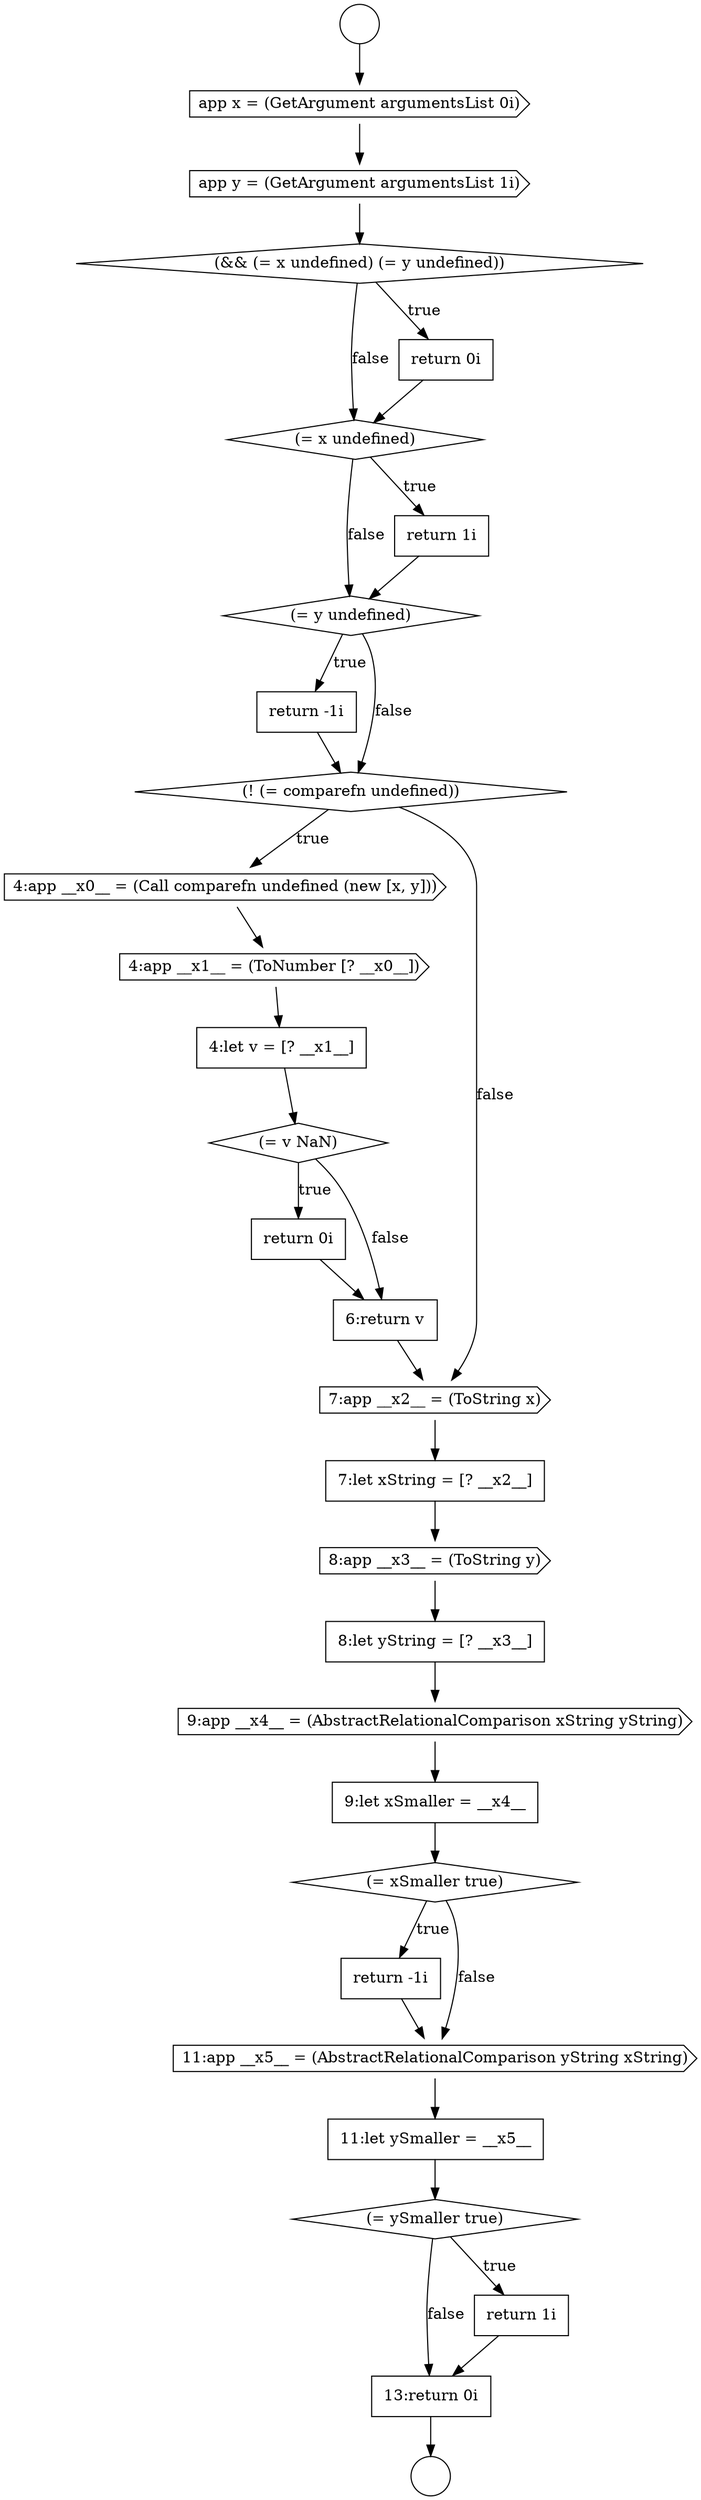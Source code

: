 digraph {
  node14305 [shape=none, margin=0, label=<<font color="black">
    <table border="0" cellborder="1" cellspacing="0" cellpadding="10">
      <tr><td align="left">4:let v = [? __x1__]</td></tr>
    </table>
  </font>> color="black" fillcolor="white" style=filled]
  node14296 [shape=diamond, label=<<font color="black">(&amp;&amp; (= x undefined) (= y undefined))</font>> color="black" fillcolor="white" style=filled]
  node14301 [shape=none, margin=0, label=<<font color="black">
    <table border="0" cellborder="1" cellspacing="0" cellpadding="10">
      <tr><td align="left">return -1i</td></tr>
    </table>
  </font>> color="black" fillcolor="white" style=filled]
  node14292 [shape=circle label=" " color="black" fillcolor="white" style=filled]
  node14316 [shape=none, margin=0, label=<<font color="black">
    <table border="0" cellborder="1" cellspacing="0" cellpadding="10">
      <tr><td align="left">return -1i</td></tr>
    </table>
  </font>> color="black" fillcolor="white" style=filled]
  node14317 [shape=cds, label=<<font color="black">11:app __x5__ = (AbstractRelationalComparison yString xString)</font>> color="black" fillcolor="white" style=filled]
  node14303 [shape=cds, label=<<font color="black">4:app __x0__ = (Call comparefn undefined (new [x, y]))</font>> color="black" fillcolor="white" style=filled]
  node14307 [shape=none, margin=0, label=<<font color="black">
    <table border="0" cellborder="1" cellspacing="0" cellpadding="10">
      <tr><td align="left">return 0i</td></tr>
    </table>
  </font>> color="black" fillcolor="white" style=filled]
  node14311 [shape=cds, label=<<font color="black">8:app __x3__ = (ToString y)</font>> color="black" fillcolor="white" style=filled]
  node14294 [shape=cds, label=<<font color="black">app x = (GetArgument argumentsList 0i)</font>> color="black" fillcolor="white" style=filled]
  node14321 [shape=none, margin=0, label=<<font color="black">
    <table border="0" cellborder="1" cellspacing="0" cellpadding="10">
      <tr><td align="left">13:return 0i</td></tr>
    </table>
  </font>> color="black" fillcolor="white" style=filled]
  node14306 [shape=diamond, label=<<font color="black">(= v NaN)</font>> color="black" fillcolor="white" style=filled]
  node14300 [shape=diamond, label=<<font color="black">(= y undefined)</font>> color="black" fillcolor="white" style=filled]
  node14298 [shape=diamond, label=<<font color="black">(= x undefined)</font>> color="black" fillcolor="white" style=filled]
  node14309 [shape=cds, label=<<font color="black">7:app __x2__ = (ToString x)</font>> color="black" fillcolor="white" style=filled]
  node14299 [shape=none, margin=0, label=<<font color="black">
    <table border="0" cellborder="1" cellspacing="0" cellpadding="10">
      <tr><td align="left">return 1i</td></tr>
    </table>
  </font>> color="black" fillcolor="white" style=filled]
  node14308 [shape=none, margin=0, label=<<font color="black">
    <table border="0" cellborder="1" cellspacing="0" cellpadding="10">
      <tr><td align="left">6:return v</td></tr>
    </table>
  </font>> color="black" fillcolor="white" style=filled]
  node14295 [shape=cds, label=<<font color="black">app y = (GetArgument argumentsList 1i)</font>> color="black" fillcolor="white" style=filled]
  node14302 [shape=diamond, label=<<font color="black">(! (= comparefn undefined))</font>> color="black" fillcolor="white" style=filled]
  node14312 [shape=none, margin=0, label=<<font color="black">
    <table border="0" cellborder="1" cellspacing="0" cellpadding="10">
      <tr><td align="left">8:let yString = [? __x3__]</td></tr>
    </table>
  </font>> color="black" fillcolor="white" style=filled]
  node14313 [shape=cds, label=<<font color="black">9:app __x4__ = (AbstractRelationalComparison xString yString)</font>> color="black" fillcolor="white" style=filled]
  node14318 [shape=none, margin=0, label=<<font color="black">
    <table border="0" cellborder="1" cellspacing="0" cellpadding="10">
      <tr><td align="left">11:let ySmaller = __x5__</td></tr>
    </table>
  </font>> color="black" fillcolor="white" style=filled]
  node14304 [shape=cds, label=<<font color="black">4:app __x1__ = (ToNumber [? __x0__])</font>> color="black" fillcolor="white" style=filled]
  node14314 [shape=none, margin=0, label=<<font color="black">
    <table border="0" cellborder="1" cellspacing="0" cellpadding="10">
      <tr><td align="left">9:let xSmaller = __x4__</td></tr>
    </table>
  </font>> color="black" fillcolor="white" style=filled]
  node14319 [shape=diamond, label=<<font color="black">(= ySmaller true)</font>> color="black" fillcolor="white" style=filled]
  node14297 [shape=none, margin=0, label=<<font color="black">
    <table border="0" cellborder="1" cellspacing="0" cellpadding="10">
      <tr><td align="left">return 0i</td></tr>
    </table>
  </font>> color="black" fillcolor="white" style=filled]
  node14315 [shape=diamond, label=<<font color="black">(= xSmaller true)</font>> color="black" fillcolor="white" style=filled]
  node14293 [shape=circle label=" " color="black" fillcolor="white" style=filled]
  node14310 [shape=none, margin=0, label=<<font color="black">
    <table border="0" cellborder="1" cellspacing="0" cellpadding="10">
      <tr><td align="left">7:let xString = [? __x2__]</td></tr>
    </table>
  </font>> color="black" fillcolor="white" style=filled]
  node14320 [shape=none, margin=0, label=<<font color="black">
    <table border="0" cellborder="1" cellspacing="0" cellpadding="10">
      <tr><td align="left">return 1i</td></tr>
    </table>
  </font>> color="black" fillcolor="white" style=filled]
  node14292 -> node14294 [ color="black"]
  node14295 -> node14296 [ color="black"]
  node14300 -> node14301 [label=<<font color="black">true</font>> color="black"]
  node14300 -> node14302 [label=<<font color="black">false</font>> color="black"]
  node14318 -> node14319 [ color="black"]
  node14299 -> node14300 [ color="black"]
  node14317 -> node14318 [ color="black"]
  node14314 -> node14315 [ color="black"]
  node14309 -> node14310 [ color="black"]
  node14319 -> node14320 [label=<<font color="black">true</font>> color="black"]
  node14319 -> node14321 [label=<<font color="black">false</font>> color="black"]
  node14301 -> node14302 [ color="black"]
  node14302 -> node14303 [label=<<font color="black">true</font>> color="black"]
  node14302 -> node14309 [label=<<font color="black">false</font>> color="black"]
  node14310 -> node14311 [ color="black"]
  node14296 -> node14297 [label=<<font color="black">true</font>> color="black"]
  node14296 -> node14298 [label=<<font color="black">false</font>> color="black"]
  node14311 -> node14312 [ color="black"]
  node14315 -> node14316 [label=<<font color="black">true</font>> color="black"]
  node14315 -> node14317 [label=<<font color="black">false</font>> color="black"]
  node14297 -> node14298 [ color="black"]
  node14321 -> node14293 [ color="black"]
  node14312 -> node14313 [ color="black"]
  node14303 -> node14304 [ color="black"]
  node14316 -> node14317 [ color="black"]
  node14306 -> node14307 [label=<<font color="black">true</font>> color="black"]
  node14306 -> node14308 [label=<<font color="black">false</font>> color="black"]
  node14305 -> node14306 [ color="black"]
  node14320 -> node14321 [ color="black"]
  node14298 -> node14299 [label=<<font color="black">true</font>> color="black"]
  node14298 -> node14300 [label=<<font color="black">false</font>> color="black"]
  node14313 -> node14314 [ color="black"]
  node14307 -> node14308 [ color="black"]
  node14294 -> node14295 [ color="black"]
  node14304 -> node14305 [ color="black"]
  node14308 -> node14309 [ color="black"]
}
